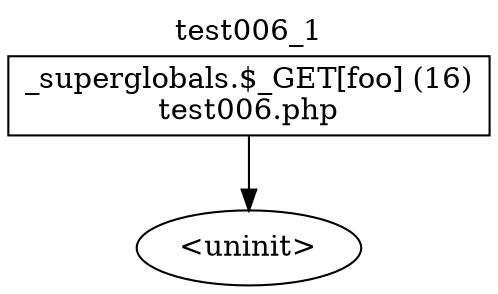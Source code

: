 digraph cfg {
  label="test006_1";
  labelloc=t;
  n1 [shape=box, label="_superglobals.$_GET[foo] (16)\ntest006.php"];
  n2 [shape=ellipse, label="<uninit>"];
  n1 -> n2;
}
